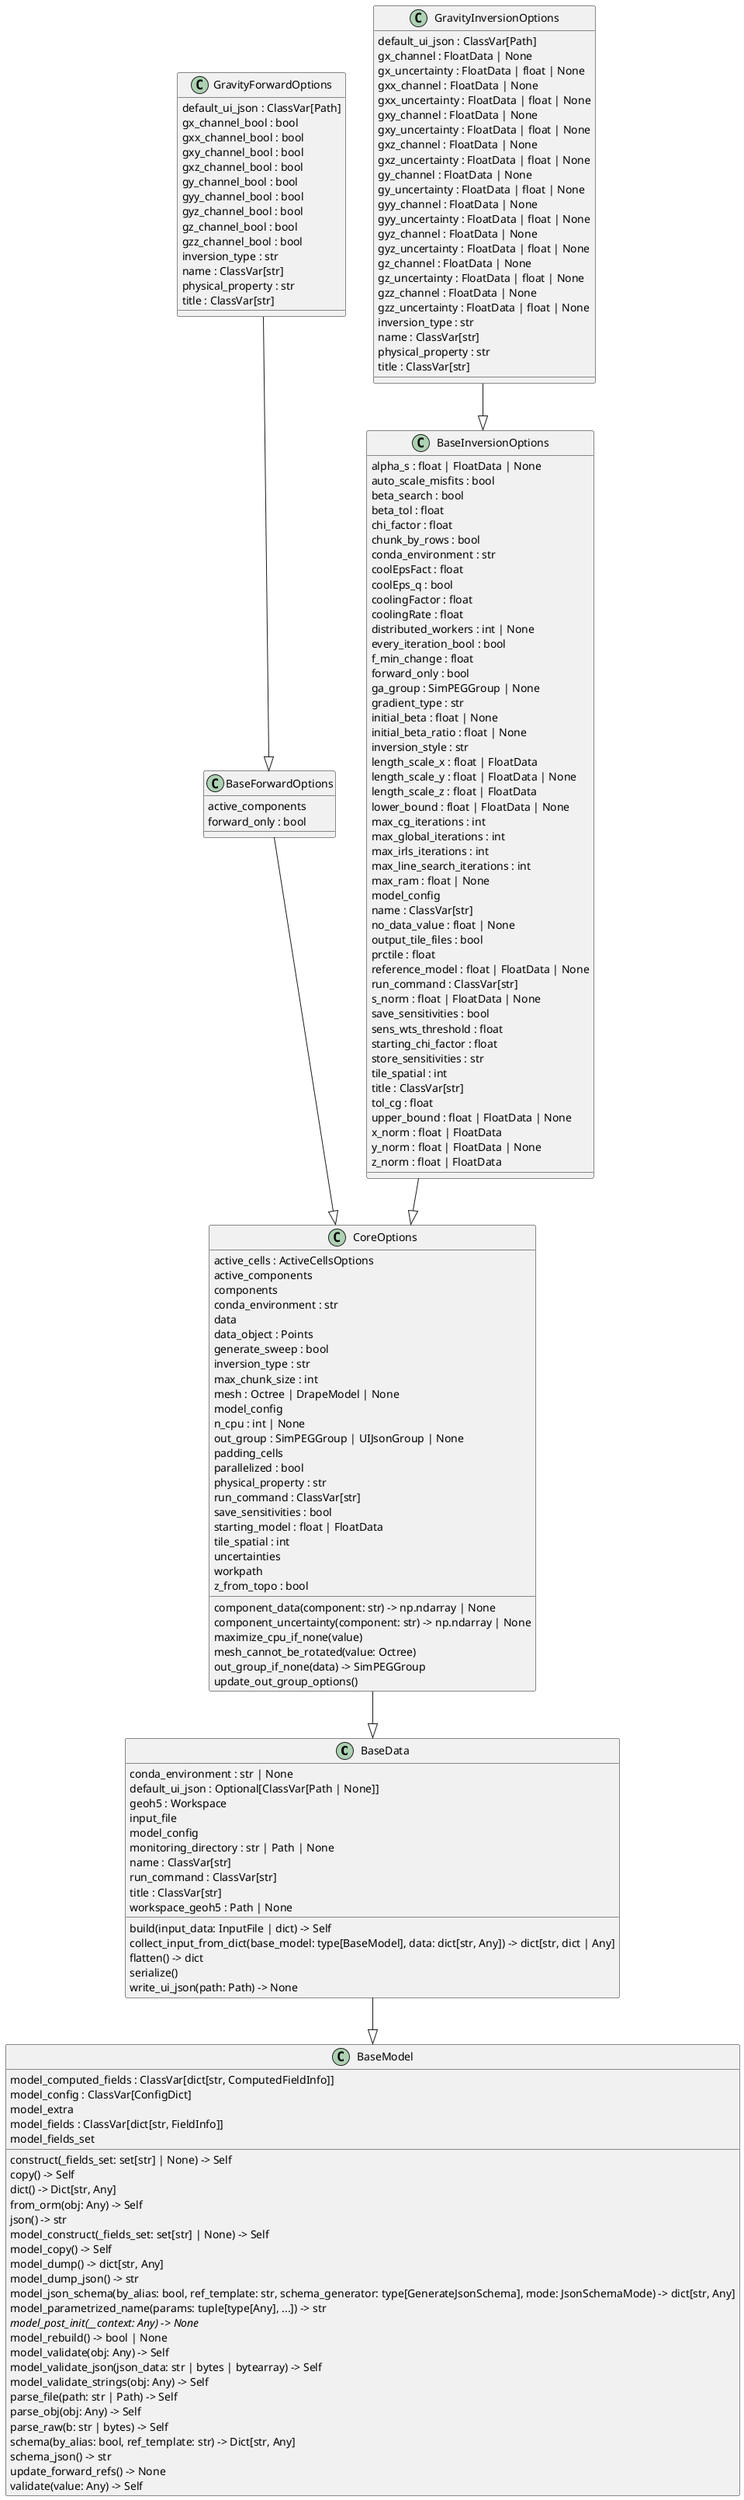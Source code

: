 @startuml classes_gravity_params
set namespaceSeparator none
class "BaseData" as geoapps_utils.driver.data.BaseData {
  conda_environment : str | None
  default_ui_json : Optional[ClassVar[Path | None]]
  geoh5 : Workspace
  input_file
  model_config
  monitoring_directory : str | Path | None
  name : ClassVar[str]
  run_command : ClassVar[str]
  title : ClassVar[str]
  workspace_geoh5 : Path | None
  build(input_data: InputFile | dict) -> Self
  collect_input_from_dict(base_model: type[BaseModel], data: dict[str, Any]) -> dict[str, dict | Any]
  flatten() -> dict
  serialize()
  write_ui_json(path: Path) -> None
}
class "BaseForwardOptions" as simpeg_drivers.params.BaseForwardOptions {
  active_components
  forward_only : bool
}
class "BaseInversionOptions" as simpeg_drivers.params.BaseInversionOptions {
  alpha_s : float | FloatData | None
  auto_scale_misfits : bool
  beta_search : bool
  beta_tol : float
  chi_factor : float
  chunk_by_rows : bool
  conda_environment : str
  coolEpsFact : float
  coolEps_q : bool
  coolingFactor : float
  coolingRate : float
  distributed_workers : int | None
  every_iteration_bool : bool
  f_min_change : float
  forward_only : bool
  ga_group : SimPEGGroup | None
  gradient_type : str
  initial_beta : float | None
  initial_beta_ratio : float | None
  inversion_style : str
  length_scale_x : float | FloatData
  length_scale_y : float | FloatData | None
  length_scale_z : float | FloatData
  lower_bound : float | FloatData | None
  max_cg_iterations : int
  max_global_iterations : int
  max_irls_iterations : int
  max_line_search_iterations : int
  max_ram : float | None
  model_config
  name : ClassVar[str]
  no_data_value : float | None
  output_tile_files : bool
  prctile : float
  reference_model : float | FloatData | None
  run_command : ClassVar[str]
  s_norm : float | FloatData | None
  save_sensitivities : bool
  sens_wts_threshold : float
  starting_chi_factor : float
  store_sensitivities : str
  tile_spatial : int
  title : ClassVar[str]
  tol_cg : float
  upper_bound : float | FloatData | None
  x_norm : float | FloatData
  y_norm : float | FloatData | None
  z_norm : float | FloatData
}
class "BaseModel" as pydantic.main.BaseModel {
  model_computed_fields : ClassVar[dict[str, ComputedFieldInfo]]
  model_config : ClassVar[ConfigDict]
  model_extra
  model_fields : ClassVar[dict[str, FieldInfo]]
  model_fields_set
  construct(_fields_set: set[str] | None) -> Self
  copy() -> Self
  dict() -> Dict[str, Any]
  from_orm(obj: Any) -> Self
  json() -> str
  model_construct(_fields_set: set[str] | None) -> Self
  model_copy() -> Self
  model_dump() -> dict[str, Any]
  model_dump_json() -> str
  model_json_schema(by_alias: bool, ref_template: str, schema_generator: type[GenerateJsonSchema], mode: JsonSchemaMode) -> dict[str, Any]
  model_parametrized_name(params: tuple[type[Any], ...]) -> str
  {abstract}model_post_init(__context: Any) -> None
  model_rebuild() -> bool | None
  model_validate(obj: Any) -> Self
  model_validate_json(json_data: str | bytes | bytearray) -> Self
  model_validate_strings(obj: Any) -> Self
  parse_file(path: str | Path) -> Self
  parse_obj(obj: Any) -> Self
  parse_raw(b: str | bytes) -> Self
  schema(by_alias: bool, ref_template: str) -> Dict[str, Any]
  schema_json() -> str
  update_forward_refs() -> None
  validate(value: Any) -> Self
}
class "CoreOptions" as simpeg_drivers.params.CoreOptions {
  active_cells : ActiveCellsOptions
  active_components
  components
  conda_environment : str
  data
  data_object : Points
  generate_sweep : bool
  inversion_type : str
  max_chunk_size : int
  mesh : Octree | DrapeModel | None
  model_config
  n_cpu : int | None
  out_group : SimPEGGroup | UIJsonGroup | None
  padding_cells
  parallelized : bool
  physical_property : str
  run_command : ClassVar[str]
  save_sensitivities : bool
  starting_model : float | FloatData
  tile_spatial : int
  uncertainties
  workpath
  z_from_topo : bool
  component_data(component: str) -> np.ndarray | None
  component_uncertainty(component: str) -> np.ndarray | None
  maximize_cpu_if_none(value)
  mesh_cannot_be_rotated(value: Octree)
  out_group_if_none(data) -> SimPEGGroup
  update_out_group_options()
}
class "GravityForwardOptions" as simpeg_drivers.potential_fields.gravity.params.GravityForwardOptions {
  default_ui_json : ClassVar[Path]
  gx_channel_bool : bool
  gxx_channel_bool : bool
  gxy_channel_bool : bool
  gxz_channel_bool : bool
  gy_channel_bool : bool
  gyy_channel_bool : bool
  gyz_channel_bool : bool
  gz_channel_bool : bool
  gzz_channel_bool : bool
  inversion_type : str
  name : ClassVar[str]
  physical_property : str
  title : ClassVar[str]
}
class "GravityInversionOptions" as simpeg_drivers.potential_fields.gravity.params.GravityInversionOptions {
  default_ui_json : ClassVar[Path]
  gx_channel : FloatData | None
  gx_uncertainty : FloatData | float | None
  gxx_channel : FloatData | None
  gxx_uncertainty : FloatData | float | None
  gxy_channel : FloatData | None
  gxy_uncertainty : FloatData | float | None
  gxz_channel : FloatData | None
  gxz_uncertainty : FloatData | float | None
  gy_channel : FloatData | None
  gy_uncertainty : FloatData | float | None
  gyy_channel : FloatData | None
  gyy_uncertainty : FloatData | float | None
  gyz_channel : FloatData | None
  gyz_uncertainty : FloatData | float | None
  gz_channel : FloatData | None
  gz_uncertainty : FloatData | float | None
  gzz_channel : FloatData | None
  gzz_uncertainty : FloatData | float | None
  inversion_type : str
  name : ClassVar[str]
  physical_property : str
  title : ClassVar[str]
}
geoapps_utils.driver.data.BaseData --|> pydantic.main.BaseModel
simpeg_drivers.params.BaseForwardOptions --|> simpeg_drivers.params.CoreOptions
simpeg_drivers.params.BaseInversionOptions --|> simpeg_drivers.params.CoreOptions
simpeg_drivers.params.CoreOptions --|> geoapps_utils.driver.data.BaseData
simpeg_drivers.potential_fields.gravity.params.GravityForwardOptions --|> simpeg_drivers.params.BaseForwardOptions
simpeg_drivers.potential_fields.gravity.params.GravityInversionOptions --|> simpeg_drivers.params.BaseInversionOptions
@enduml
